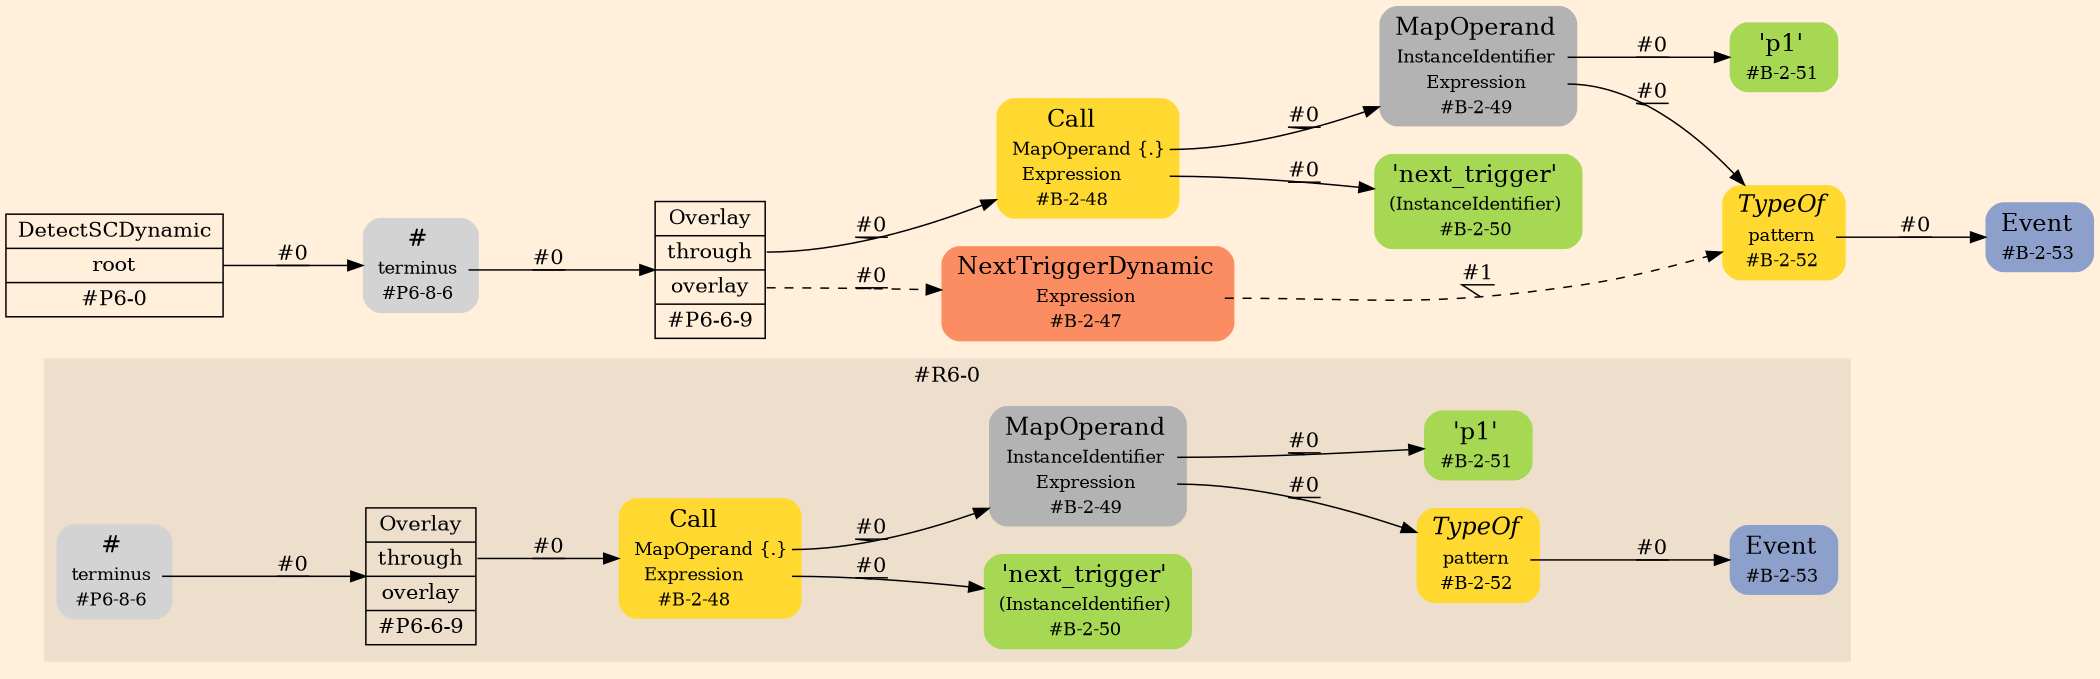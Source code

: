 digraph Inferno {
graph [
    rankdir = "LR"
    ranksep = 1.0
    size = "14,20"
    bgcolor = antiquewhite1
    color = black
    fontcolor = black
];
node [
];
// -------------------- figure #R6-0 --------------------
subgraph "cluster#R6-0" {
    label = "#R6-0"
    style = "filled"
    color = antiquewhite2
    "#R6-0/#B-2-48" [
        shape = "plaintext"
        fillcolor = "/set28/6"
        label = <<TABLE BORDER="0" CELLBORDER="0" CELLSPACING="0">
         <TR><TD><FONT POINT-SIZE="16.0">Call</FONT></TD><TD></TD></TR>
         <TR><TD>MapOperand</TD><TD PORT="port0">{.}</TD></TR>
         <TR><TD>Expression</TD><TD PORT="port1"></TD></TR>
         <TR><TD>#B-2-48</TD><TD PORT="port2"></TD></TR>
        </TABLE>>
        style = "rounded,filled"
        fontsize = "12"
    ];
    
    "#R6-0/#B-2-49" [
        shape = "plaintext"
        fillcolor = "/set28/8"
        label = <<TABLE BORDER="0" CELLBORDER="0" CELLSPACING="0">
         <TR><TD><FONT POINT-SIZE="16.0">MapOperand</FONT></TD><TD></TD></TR>
         <TR><TD>InstanceIdentifier</TD><TD PORT="port0"></TD></TR>
         <TR><TD>Expression</TD><TD PORT="port1"></TD></TR>
         <TR><TD>#B-2-49</TD><TD PORT="port2"></TD></TR>
        </TABLE>>
        style = "rounded,filled"
        fontsize = "12"
    ];
    
    "#R6-0/#B-2-51" [
        shape = "plaintext"
        fillcolor = "/set28/5"
        label = <<TABLE BORDER="0" CELLBORDER="0" CELLSPACING="0">
         <TR><TD><FONT POINT-SIZE="16.0">'p1'</FONT></TD><TD></TD></TR>
         <TR><TD>#B-2-51</TD><TD PORT="port0"></TD></TR>
        </TABLE>>
        style = "rounded,filled"
        fontsize = "12"
    ];
    
    "#R6-0/#B-2-53" [
        shape = "plaintext"
        fillcolor = "/set28/3"
        label = <<TABLE BORDER="0" CELLBORDER="0" CELLSPACING="0">
         <TR><TD><FONT POINT-SIZE="16.0">Event</FONT></TD><TD></TD></TR>
         <TR><TD>#B-2-53</TD><TD PORT="port0"></TD></TR>
        </TABLE>>
        style = "rounded,filled"
        fontsize = "12"
    ];
    
    "#R6-0/#P6-6-9" [
        shape = "record"
        fillcolor = antiquewhite2
        label = "<fixed> Overlay | <port0> through | <port1> overlay | <port2> #P6-6-9"
        style = "filled"
        fontsize = "14"
        color = black
        fontcolor = black
    ];
    
    "#R6-0/#P6-8-6" [
        shape = "plaintext"
        label = <<TABLE BORDER="0" CELLBORDER="0" CELLSPACING="0">
         <TR><TD><FONT POINT-SIZE="16.0">#</FONT></TD><TD></TD></TR>
         <TR><TD>terminus</TD><TD PORT="port0"></TD></TR>
         <TR><TD>#P6-8-6</TD><TD PORT="port1"></TD></TR>
        </TABLE>>
        style = "rounded,filled"
        fontsize = "12"
    ];
    
    "#R6-0/#B-2-50" [
        shape = "plaintext"
        fillcolor = "/set28/5"
        label = <<TABLE BORDER="0" CELLBORDER="0" CELLSPACING="0">
         <TR><TD><FONT POINT-SIZE="16.0">'next_trigger'</FONT></TD><TD></TD></TR>
         <TR><TD>(InstanceIdentifier)</TD><TD PORT="port0"></TD></TR>
         <TR><TD>#B-2-50</TD><TD PORT="port1"></TD></TR>
        </TABLE>>
        style = "rounded,filled"
        fontsize = "12"
    ];
    
    "#R6-0/#B-2-52" [
        shape = "plaintext"
        fillcolor = "/set28/6"
        label = <<TABLE BORDER="0" CELLBORDER="0" CELLSPACING="0">
         <TR><TD><FONT POINT-SIZE="16.0"><I>TypeOf</I></FONT></TD><TD></TD></TR>
         <TR><TD>pattern</TD><TD PORT="port0"></TD></TR>
         <TR><TD>#B-2-52</TD><TD PORT="port1"></TD></TR>
        </TABLE>>
        style = "rounded,filled"
        fontsize = "12"
    ];
    
}


// -------------------- transformation figure --------------------
"CR#P6-0" [
    shape = "record"
    fillcolor = antiquewhite1
    label = "<fixed> DetectSCDynamic | <port0> root | <port1> #P6-0"
    style = "filled"
    fontsize = "14"
    color = black
    fontcolor = black
];

"#P6-8-6" [
    shape = "plaintext"
    label = <<TABLE BORDER="0" CELLBORDER="0" CELLSPACING="0">
     <TR><TD><FONT POINT-SIZE="16.0">#</FONT></TD><TD></TD></TR>
     <TR><TD>terminus</TD><TD PORT="port0"></TD></TR>
     <TR><TD>#P6-8-6</TD><TD PORT="port1"></TD></TR>
    </TABLE>>
    style = "rounded,filled"
    fontsize = "12"
];

"#P6-6-9" [
    shape = "record"
    fillcolor = antiquewhite1
    label = "<fixed> Overlay | <port0> through | <port1> overlay | <port2> #P6-6-9"
    style = "filled"
    fontsize = "14"
    color = black
    fontcolor = black
];

"#B-2-48" [
    shape = "plaintext"
    fillcolor = "/set28/6"
    label = <<TABLE BORDER="0" CELLBORDER="0" CELLSPACING="0">
     <TR><TD><FONT POINT-SIZE="16.0">Call</FONT></TD><TD></TD></TR>
     <TR><TD>MapOperand</TD><TD PORT="port0">{.}</TD></TR>
     <TR><TD>Expression</TD><TD PORT="port1"></TD></TR>
     <TR><TD>#B-2-48</TD><TD PORT="port2"></TD></TR>
    </TABLE>>
    style = "rounded,filled"
    fontsize = "12"
];

"#B-2-49" [
    shape = "plaintext"
    fillcolor = "/set28/8"
    label = <<TABLE BORDER="0" CELLBORDER="0" CELLSPACING="0">
     <TR><TD><FONT POINT-SIZE="16.0">MapOperand</FONT></TD><TD></TD></TR>
     <TR><TD>InstanceIdentifier</TD><TD PORT="port0"></TD></TR>
     <TR><TD>Expression</TD><TD PORT="port1"></TD></TR>
     <TR><TD>#B-2-49</TD><TD PORT="port2"></TD></TR>
    </TABLE>>
    style = "rounded,filled"
    fontsize = "12"
];

"#B-2-51" [
    shape = "plaintext"
    fillcolor = "/set28/5"
    label = <<TABLE BORDER="0" CELLBORDER="0" CELLSPACING="0">
     <TR><TD><FONT POINT-SIZE="16.0">'p1'</FONT></TD><TD></TD></TR>
     <TR><TD>#B-2-51</TD><TD PORT="port0"></TD></TR>
    </TABLE>>
    style = "rounded,filled"
    fontsize = "12"
];

"#B-2-52" [
    shape = "plaintext"
    fillcolor = "/set28/6"
    label = <<TABLE BORDER="0" CELLBORDER="0" CELLSPACING="0">
     <TR><TD><FONT POINT-SIZE="16.0"><I>TypeOf</I></FONT></TD><TD></TD></TR>
     <TR><TD>pattern</TD><TD PORT="port0"></TD></TR>
     <TR><TD>#B-2-52</TD><TD PORT="port1"></TD></TR>
    </TABLE>>
    style = "rounded,filled"
    fontsize = "12"
];

"#B-2-53" [
    shape = "plaintext"
    fillcolor = "/set28/3"
    label = <<TABLE BORDER="0" CELLBORDER="0" CELLSPACING="0">
     <TR><TD><FONT POINT-SIZE="16.0">Event</FONT></TD><TD></TD></TR>
     <TR><TD>#B-2-53</TD><TD PORT="port0"></TD></TR>
    </TABLE>>
    style = "rounded,filled"
    fontsize = "12"
];

"#B-2-50" [
    shape = "plaintext"
    fillcolor = "/set28/5"
    label = <<TABLE BORDER="0" CELLBORDER="0" CELLSPACING="0">
     <TR><TD><FONT POINT-SIZE="16.0">'next_trigger'</FONT></TD><TD></TD></TR>
     <TR><TD>(InstanceIdentifier)</TD><TD PORT="port0"></TD></TR>
     <TR><TD>#B-2-50</TD><TD PORT="port1"></TD></TR>
    </TABLE>>
    style = "rounded,filled"
    fontsize = "12"
];

"#B-2-47" [
    shape = "plaintext"
    fillcolor = "/set28/2"
    label = <<TABLE BORDER="0" CELLBORDER="0" CELLSPACING="0">
     <TR><TD><FONT POINT-SIZE="16.0">NextTriggerDynamic</FONT></TD><TD></TD></TR>
     <TR><TD>Expression</TD><TD PORT="port0"></TD></TR>
     <TR><TD>#B-2-47</TD><TD PORT="port1"></TD></TR>
    </TABLE>>
    style = "rounded,filled"
    fontsize = "12"
];



// -------------------- links --------------------
// links for block CR#P6-0
"CR#P6-0":port0 -> "#P6-8-6" [
    style="solid"
    label = "#0"
    decorate = true
    color = black
    fontcolor = black
];

// links for block #P6-8-6
"#P6-8-6":port0 -> "#P6-6-9" [
    style="solid"
    label = "#0"
    decorate = true
    color = black
    fontcolor = black
];

// links for block #P6-6-9
"#P6-6-9":port0 -> "#B-2-48" [
    style="solid"
    label = "#0"
    decorate = true
    color = black
    fontcolor = black
];

"#P6-6-9":port1 -> "#B-2-47" [
    style="dashed"
    label = "#0"
    decorate = true
    color = black
    fontcolor = black
];

// links for block #B-2-48
"#B-2-48":port0 -> "#B-2-49" [
    style="solid"
    label = "#0"
    decorate = true
    color = black
    fontcolor = black
];

"#B-2-48":port1 -> "#B-2-50" [
    style="solid"
    label = "#0"
    decorate = true
    color = black
    fontcolor = black
];

// links for block #B-2-49
"#B-2-49":port0 -> "#B-2-51" [
    style="solid"
    label = "#0"
    decorate = true
    color = black
    fontcolor = black
];

"#B-2-49":port1 -> "#B-2-52" [
    style="solid"
    label = "#0"
    decorate = true
    color = black
    fontcolor = black
];

// links for block #B-2-51
// links for block #B-2-52
"#B-2-52":port0 -> "#B-2-53" [
    style="solid"
    label = "#0"
    decorate = true
    color = black
    fontcolor = black
];

// links for block #B-2-53
// links for block #B-2-50
// links for block #B-2-47
"#B-2-47":port0 -> "#B-2-52" [
    style="dashed"
    label = "#1"
    decorate = true
    color = black
    fontcolor = black
];

// links for block #R6-0/#B-2-48
"#R6-0/#B-2-48":port0 -> "#R6-0/#B-2-49" [
    style="solid"
    label = "#0"
    decorate = true
    color = black
    fontcolor = black
];

"#R6-0/#B-2-48":port1 -> "#R6-0/#B-2-50" [
    style="solid"
    label = "#0"
    decorate = true
    color = black
    fontcolor = black
];

// links for block #R6-0/#B-2-49
"#R6-0/#B-2-49":port0 -> "#R6-0/#B-2-51" [
    style="solid"
    label = "#0"
    decorate = true
    color = black
    fontcolor = black
];

"#R6-0/#B-2-49":port1 -> "#R6-0/#B-2-52" [
    style="solid"
    label = "#0"
    decorate = true
    color = black
    fontcolor = black
];

// links for block #R6-0/#B-2-51
// links for block #R6-0/#B-2-53
// links for block #R6-0/#P6-6-9
"#R6-0/#P6-6-9":port0 -> "#R6-0/#B-2-48" [
    style="solid"
    label = "#0"
    decorate = true
    color = black
    fontcolor = black
];

// links for block #R6-0/#P6-8-6
"#R6-0/#P6-8-6":port0 -> "#R6-0/#P6-6-9" [
    style="solid"
    label = "#0"
    decorate = true
    color = black
    fontcolor = black
];

// links for block #R6-0/#B-2-50
// links for block #R6-0/#B-2-52
"#R6-0/#B-2-52":port0 -> "#R6-0/#B-2-53" [
    style="solid"
    label = "#0"
    decorate = true
    color = black
    fontcolor = black
];

}
